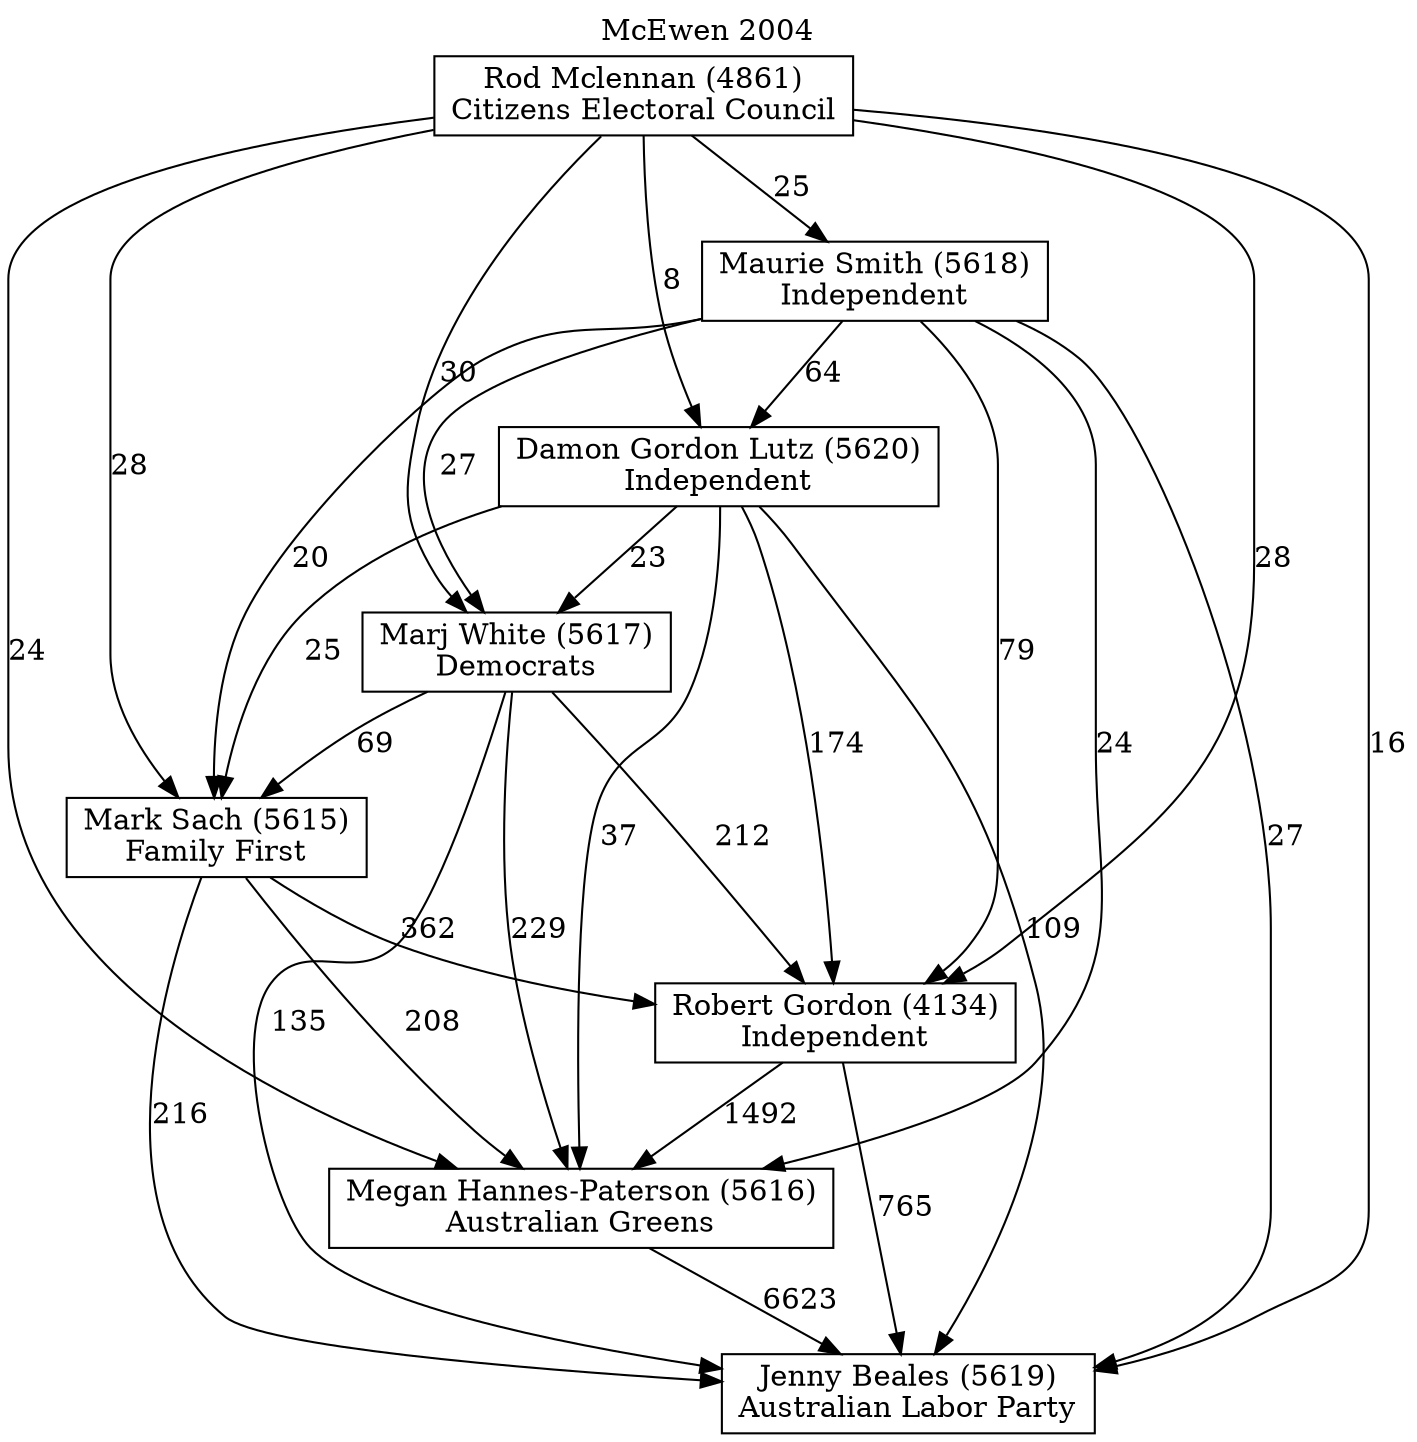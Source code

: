 // House preference flow
digraph "Jenny Beales (5619)_McEwen_2004" {
	graph [label="McEwen 2004" labelloc=t mclimit=10]
	node [shape=box]
	"Jenny Beales (5619)" [label="Jenny Beales (5619)
Australian Labor Party"]
	"Megan Hannes-Paterson (5616)" [label="Megan Hannes-Paterson (5616)
Australian Greens"]
	"Robert Gordon (4134)" [label="Robert Gordon (4134)
Independent"]
	"Mark Sach (5615)" [label="Mark Sach (5615)
Family First"]
	"Marj White (5617)" [label="Marj White (5617)
Democrats"]
	"Damon Gordon Lutz (5620)" [label="Damon Gordon Lutz (5620)
Independent"]
	"Maurie Smith (5618)" [label="Maurie Smith (5618)
Independent"]
	"Rod Mclennan (4861)" [label="Rod Mclennan (4861)
Citizens Electoral Council"]
	"Megan Hannes-Paterson (5616)" -> "Jenny Beales (5619)" [label=6623]
	"Robert Gordon (4134)" -> "Megan Hannes-Paterson (5616)" [label=1492]
	"Mark Sach (5615)" -> "Robert Gordon (4134)" [label=362]
	"Marj White (5617)" -> "Mark Sach (5615)" [label=69]
	"Damon Gordon Lutz (5620)" -> "Marj White (5617)" [label=23]
	"Maurie Smith (5618)" -> "Damon Gordon Lutz (5620)" [label=64]
	"Rod Mclennan (4861)" -> "Maurie Smith (5618)" [label=25]
	"Robert Gordon (4134)" -> "Jenny Beales (5619)" [label=765]
	"Mark Sach (5615)" -> "Jenny Beales (5619)" [label=216]
	"Marj White (5617)" -> "Jenny Beales (5619)" [label=135]
	"Damon Gordon Lutz (5620)" -> "Jenny Beales (5619)" [label=109]
	"Maurie Smith (5618)" -> "Jenny Beales (5619)" [label=27]
	"Rod Mclennan (4861)" -> "Jenny Beales (5619)" [label=16]
	"Rod Mclennan (4861)" -> "Damon Gordon Lutz (5620)" [label=8]
	"Maurie Smith (5618)" -> "Marj White (5617)" [label=27]
	"Rod Mclennan (4861)" -> "Marj White (5617)" [label=30]
	"Damon Gordon Lutz (5620)" -> "Mark Sach (5615)" [label=25]
	"Maurie Smith (5618)" -> "Mark Sach (5615)" [label=20]
	"Rod Mclennan (4861)" -> "Mark Sach (5615)" [label=28]
	"Marj White (5617)" -> "Robert Gordon (4134)" [label=212]
	"Damon Gordon Lutz (5620)" -> "Robert Gordon (4134)" [label=174]
	"Maurie Smith (5618)" -> "Robert Gordon (4134)" [label=79]
	"Rod Mclennan (4861)" -> "Robert Gordon (4134)" [label=28]
	"Mark Sach (5615)" -> "Megan Hannes-Paterson (5616)" [label=208]
	"Marj White (5617)" -> "Megan Hannes-Paterson (5616)" [label=229]
	"Damon Gordon Lutz (5620)" -> "Megan Hannes-Paterson (5616)" [label=37]
	"Maurie Smith (5618)" -> "Megan Hannes-Paterson (5616)" [label=24]
	"Rod Mclennan (4861)" -> "Megan Hannes-Paterson (5616)" [label=24]
}
